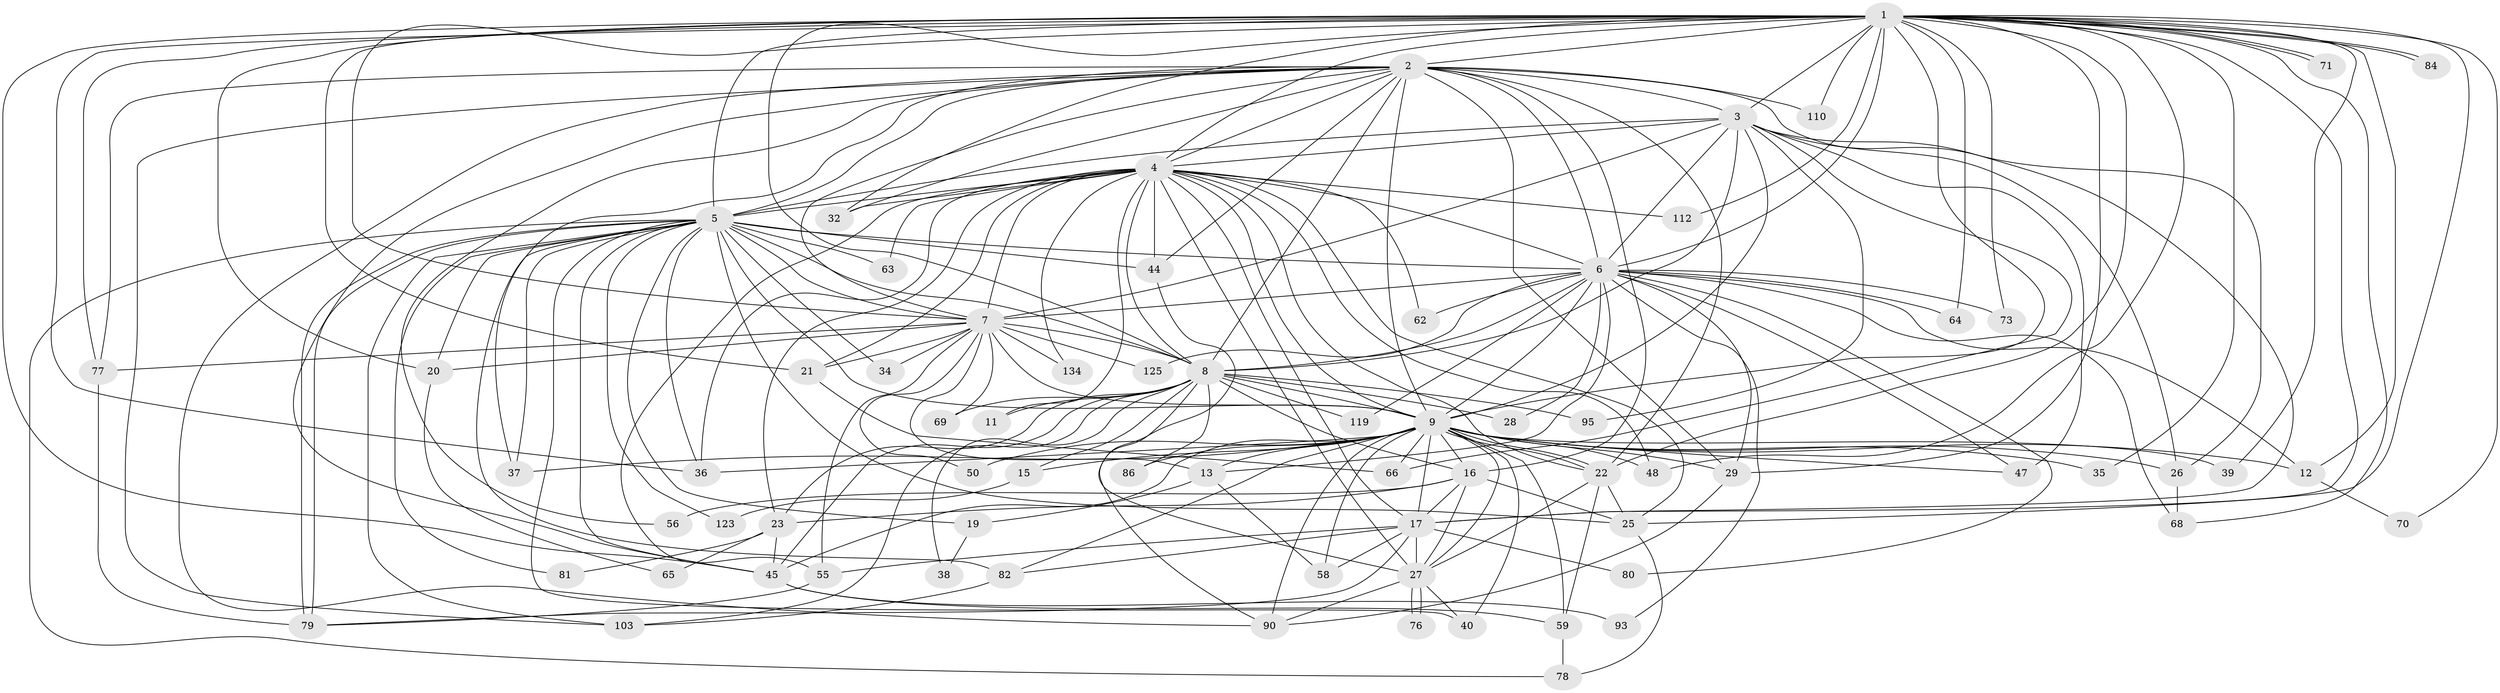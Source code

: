 // original degree distribution, {25: 0.02097902097902098, 24: 0.013986013986013986, 15: 0.006993006993006993, 28: 0.006993006993006993, 19: 0.006993006993006993, 32: 0.006993006993006993, 23: 0.006993006993006993, 2: 0.5314685314685315, 4: 0.11188811188811189, 5: 0.04195804195804196, 3: 0.1958041958041958, 7: 0.013986013986013986, 6: 0.02097902097902098, 10: 0.013986013986013986}
// Generated by graph-tools (version 1.1) at 2025/14/03/09/25 04:14:15]
// undirected, 71 vertices, 210 edges
graph export_dot {
graph [start="1"]
  node [color=gray90,style=filled];
  1 [super="+30+10"];
  2;
  3;
  4 [super="+41"];
  5;
  6;
  7;
  8 [super="+51+105"];
  9 [super="+96+14+31+108+136"];
  11;
  12 [super="+52+33"];
  13;
  15;
  16 [super="+18+61+75+87"];
  17 [super="+42"];
  19;
  20 [super="+24"];
  21 [super="+100"];
  22 [super="+53+85"];
  23 [super="+43"];
  25 [super="+143+60"];
  26 [super="+91"];
  27 [super="+102+106+67+72"];
  28;
  29 [super="+74+140+46"];
  32 [super="+114"];
  34;
  35 [super="+135"];
  36 [super="+54"];
  37 [super="+121"];
  38;
  39;
  40;
  44 [super="+116"];
  45 [super="+94+99+92"];
  47 [super="+89"];
  48 [super="+141"];
  50;
  55 [super="+133+115"];
  56;
  58;
  59 [super="+111"];
  62;
  63;
  64;
  65;
  66;
  68 [super="+97"];
  69;
  70;
  71;
  73;
  76;
  77 [super="+98+88"];
  78 [super="+130"];
  79 [super="+83"];
  80;
  81;
  82;
  84;
  86;
  90 [super="+139"];
  93;
  95;
  103 [super="+104"];
  110;
  112;
  119;
  123;
  125;
  134;
  1 -- 2 [weight=2];
  1 -- 3 [weight=3];
  1 -- 4 [weight=2];
  1 -- 5 [weight=3];
  1 -- 6 [weight=2];
  1 -- 7 [weight=2];
  1 -- 8 [weight=2];
  1 -- 9 [weight=2];
  1 -- 12 [weight=2];
  1 -- 35 [weight=2];
  1 -- 36;
  1 -- 39;
  1 -- 64;
  1 -- 68;
  1 -- 70;
  1 -- 71;
  1 -- 71;
  1 -- 84;
  1 -- 84;
  1 -- 110;
  1 -- 112;
  1 -- 22 [weight=2];
  1 -- 21 [weight=2];
  1 -- 73;
  1 -- 77;
  1 -- 17;
  1 -- 20;
  1 -- 25;
  1 -- 29 [weight=2];
  1 -- 32;
  1 -- 45;
  1 -- 48;
  2 -- 3;
  2 -- 4;
  2 -- 5;
  2 -- 6;
  2 -- 7;
  2 -- 8 [weight=2];
  2 -- 9 [weight=2];
  2 -- 16;
  2 -- 26;
  2 -- 32;
  2 -- 44;
  2 -- 56;
  2 -- 90;
  2 -- 103;
  2 -- 110;
  2 -- 22;
  2 -- 77;
  2 -- 45;
  2 -- 29;
  2 -- 37;
  3 -- 4;
  3 -- 5;
  3 -- 6;
  3 -- 7;
  3 -- 8;
  3 -- 9;
  3 -- 26;
  3 -- 66;
  3 -- 95;
  3 -- 17;
  3 -- 47;
  4 -- 5;
  4 -- 6 [weight=2];
  4 -- 7;
  4 -- 8;
  4 -- 9;
  4 -- 11;
  4 -- 17 [weight=2];
  4 -- 21;
  4 -- 23;
  4 -- 25;
  4 -- 44;
  4 -- 48;
  4 -- 63;
  4 -- 112;
  4 -- 134;
  4 -- 32;
  4 -- 62;
  4 -- 55;
  4 -- 22;
  4 -- 27;
  4 -- 36;
  5 -- 6;
  5 -- 7;
  5 -- 8;
  5 -- 9;
  5 -- 19;
  5 -- 20;
  5 -- 25 [weight=2];
  5 -- 34;
  5 -- 36;
  5 -- 37;
  5 -- 40;
  5 -- 45;
  5 -- 63;
  5 -- 78;
  5 -- 79;
  5 -- 79;
  5 -- 81;
  5 -- 82;
  5 -- 123;
  5 -- 44;
  5 -- 103;
  6 -- 7;
  6 -- 8;
  6 -- 9 [weight=2];
  6 -- 13;
  6 -- 28;
  6 -- 29;
  6 -- 47;
  6 -- 62;
  6 -- 64;
  6 -- 68;
  6 -- 73;
  6 -- 80;
  6 -- 93;
  6 -- 119;
  6 -- 125;
  6 -- 12;
  7 -- 8;
  7 -- 9;
  7 -- 13;
  7 -- 21;
  7 -- 34;
  7 -- 50;
  7 -- 55;
  7 -- 69;
  7 -- 125;
  7 -- 134;
  7 -- 20;
  7 -- 77;
  8 -- 9 [weight=2];
  8 -- 11;
  8 -- 15;
  8 -- 23 [weight=2];
  8 -- 28;
  8 -- 38;
  8 -- 69;
  8 -- 86;
  8 -- 95;
  8 -- 103;
  8 -- 119;
  8 -- 45;
  8 -- 27;
  8 -- 16;
  9 -- 15;
  9 -- 16 [weight=2];
  9 -- 22 [weight=2];
  9 -- 22;
  9 -- 27;
  9 -- 29;
  9 -- 37;
  9 -- 47;
  9 -- 58;
  9 -- 66;
  9 -- 86;
  9 -- 48;
  9 -- 90;
  9 -- 12 [weight=3];
  9 -- 45;
  9 -- 39;
  9 -- 40;
  9 -- 13;
  9 -- 50;
  9 -- 82;
  9 -- 59;
  9 -- 35;
  9 -- 36;
  9 -- 17;
  9 -- 26;
  12 -- 70;
  13 -- 19;
  13 -- 58;
  15 -- 123;
  16 -- 56;
  16 -- 27;
  16 -- 17;
  16 -- 25;
  16 -- 23;
  17 -- 55;
  17 -- 79;
  17 -- 80;
  17 -- 82;
  17 -- 58;
  17 -- 27;
  19 -- 38;
  20 -- 65;
  21 -- 66;
  22 -- 27;
  22 -- 25;
  22 -- 59;
  23 -- 65;
  23 -- 81;
  23 -- 45;
  25 -- 78;
  26 -- 68;
  27 -- 76;
  27 -- 76;
  27 -- 90;
  27 -- 40;
  29 -- 90;
  44 -- 90;
  45 -- 93;
  45 -- 59;
  55 -- 79;
  59 -- 78;
  77 -- 79;
  82 -- 103;
}
